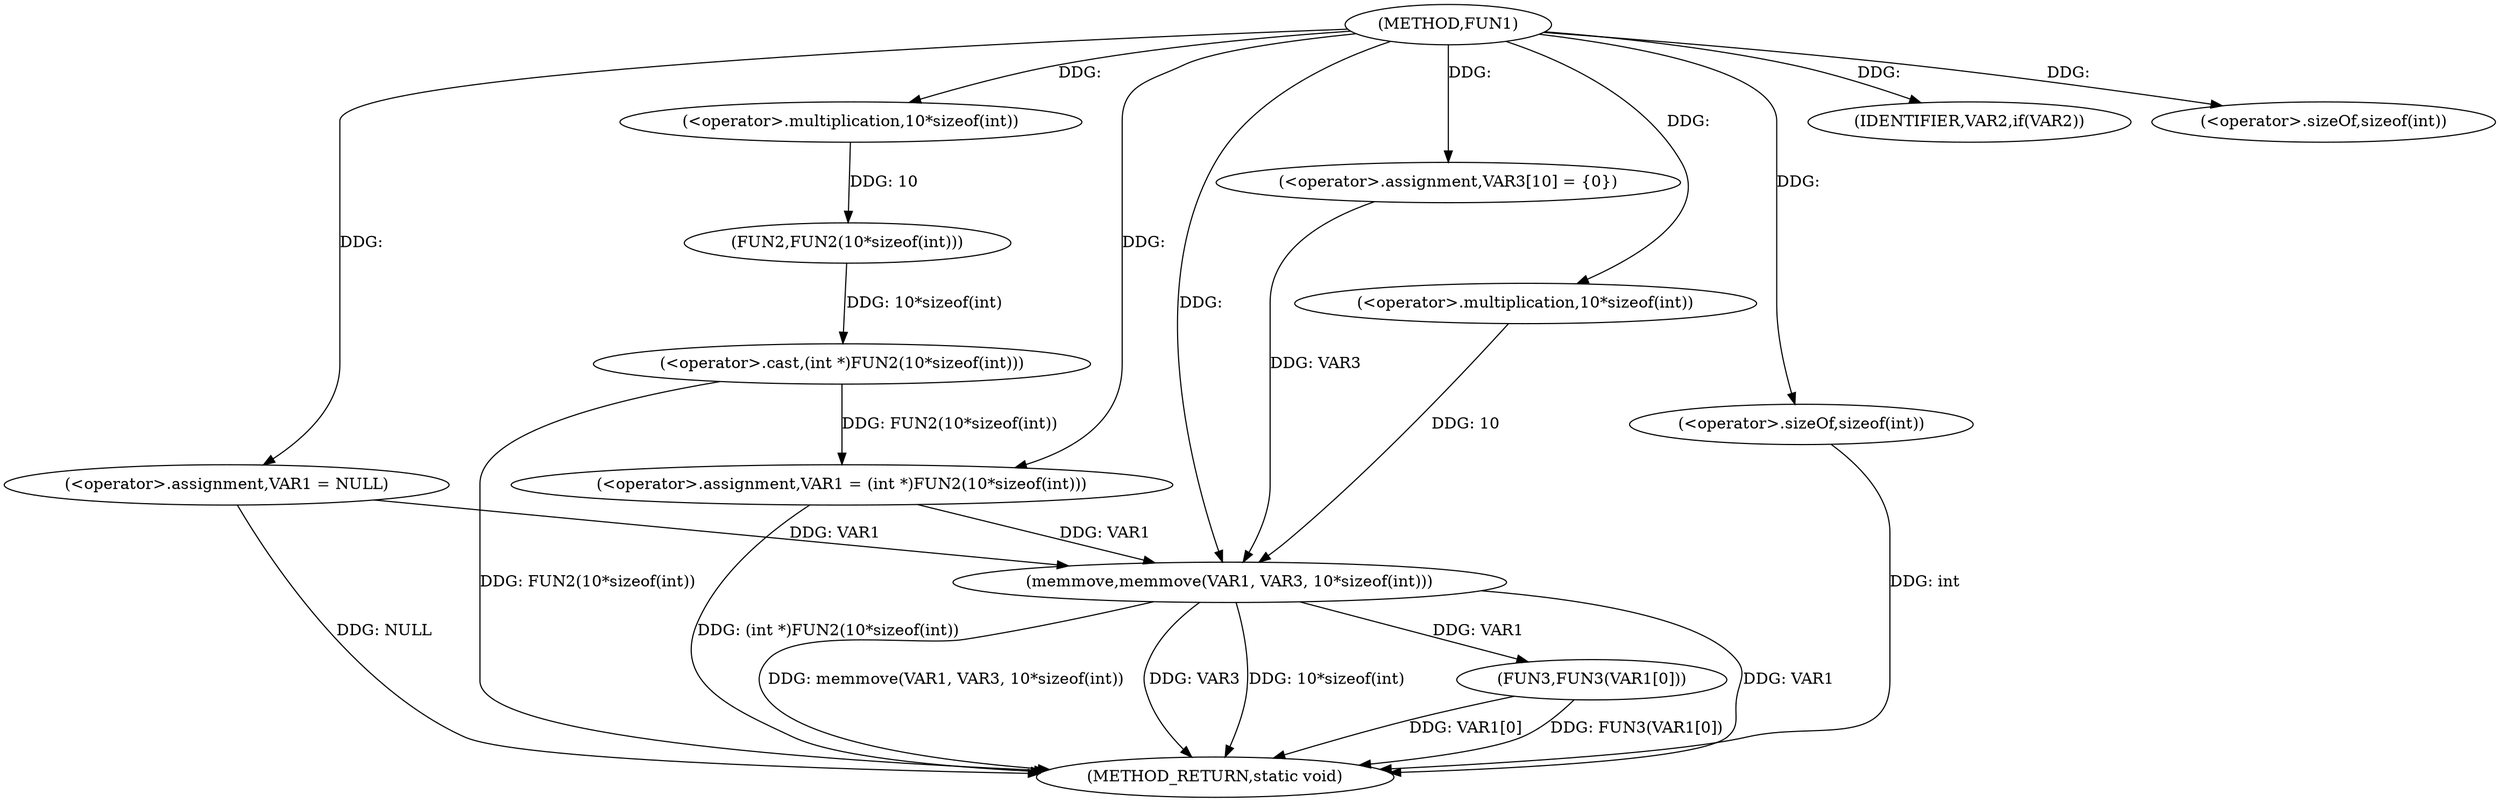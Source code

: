 digraph FUN1 {  
"1000100" [label = "(METHOD,FUN1)" ]
"1000133" [label = "(METHOD_RETURN,static void)" ]
"1000103" [label = "(<operator>.assignment,VAR1 = NULL)" ]
"1000107" [label = "(IDENTIFIER,VAR2,if(VAR2))" ]
"1000109" [label = "(<operator>.assignment,VAR1 = (int *)FUN2(10*sizeof(int)))" ]
"1000111" [label = "(<operator>.cast,(int *)FUN2(10*sizeof(int)))" ]
"1000113" [label = "(FUN2,FUN2(10*sizeof(int)))" ]
"1000114" [label = "(<operator>.multiplication,10*sizeof(int))" ]
"1000116" [label = "(<operator>.sizeOf,sizeof(int))" ]
"1000120" [label = "(<operator>.assignment,VAR3[10] = {0})" ]
"1000122" [label = "(memmove,memmove(VAR1, VAR3, 10*sizeof(int)))" ]
"1000125" [label = "(<operator>.multiplication,10*sizeof(int))" ]
"1000127" [label = "(<operator>.sizeOf,sizeof(int))" ]
"1000129" [label = "(FUN3,FUN3(VAR1[0]))" ]
  "1000129" -> "1000133"  [ label = "DDG: VAR1[0]"] 
  "1000122" -> "1000133"  [ label = "DDG: 10*sizeof(int)"] 
  "1000103" -> "1000133"  [ label = "DDG: NULL"] 
  "1000122" -> "1000133"  [ label = "DDG: VAR1"] 
  "1000122" -> "1000133"  [ label = "DDG: memmove(VAR1, VAR3, 10*sizeof(int))"] 
  "1000127" -> "1000133"  [ label = "DDG: int"] 
  "1000109" -> "1000133"  [ label = "DDG: (int *)FUN2(10*sizeof(int))"] 
  "1000122" -> "1000133"  [ label = "DDG: VAR3"] 
  "1000129" -> "1000133"  [ label = "DDG: FUN3(VAR1[0])"] 
  "1000111" -> "1000133"  [ label = "DDG: FUN2(10*sizeof(int))"] 
  "1000100" -> "1000103"  [ label = "DDG: "] 
  "1000100" -> "1000107"  [ label = "DDG: "] 
  "1000111" -> "1000109"  [ label = "DDG: FUN2(10*sizeof(int))"] 
  "1000100" -> "1000109"  [ label = "DDG: "] 
  "1000113" -> "1000111"  [ label = "DDG: 10*sizeof(int)"] 
  "1000114" -> "1000113"  [ label = "DDG: 10"] 
  "1000100" -> "1000114"  [ label = "DDG: "] 
  "1000100" -> "1000116"  [ label = "DDG: "] 
  "1000100" -> "1000120"  [ label = "DDG: "] 
  "1000103" -> "1000122"  [ label = "DDG: VAR1"] 
  "1000109" -> "1000122"  [ label = "DDG: VAR1"] 
  "1000100" -> "1000122"  [ label = "DDG: "] 
  "1000120" -> "1000122"  [ label = "DDG: VAR3"] 
  "1000125" -> "1000122"  [ label = "DDG: 10"] 
  "1000100" -> "1000125"  [ label = "DDG: "] 
  "1000100" -> "1000127"  [ label = "DDG: "] 
  "1000122" -> "1000129"  [ label = "DDG: VAR1"] 
}
